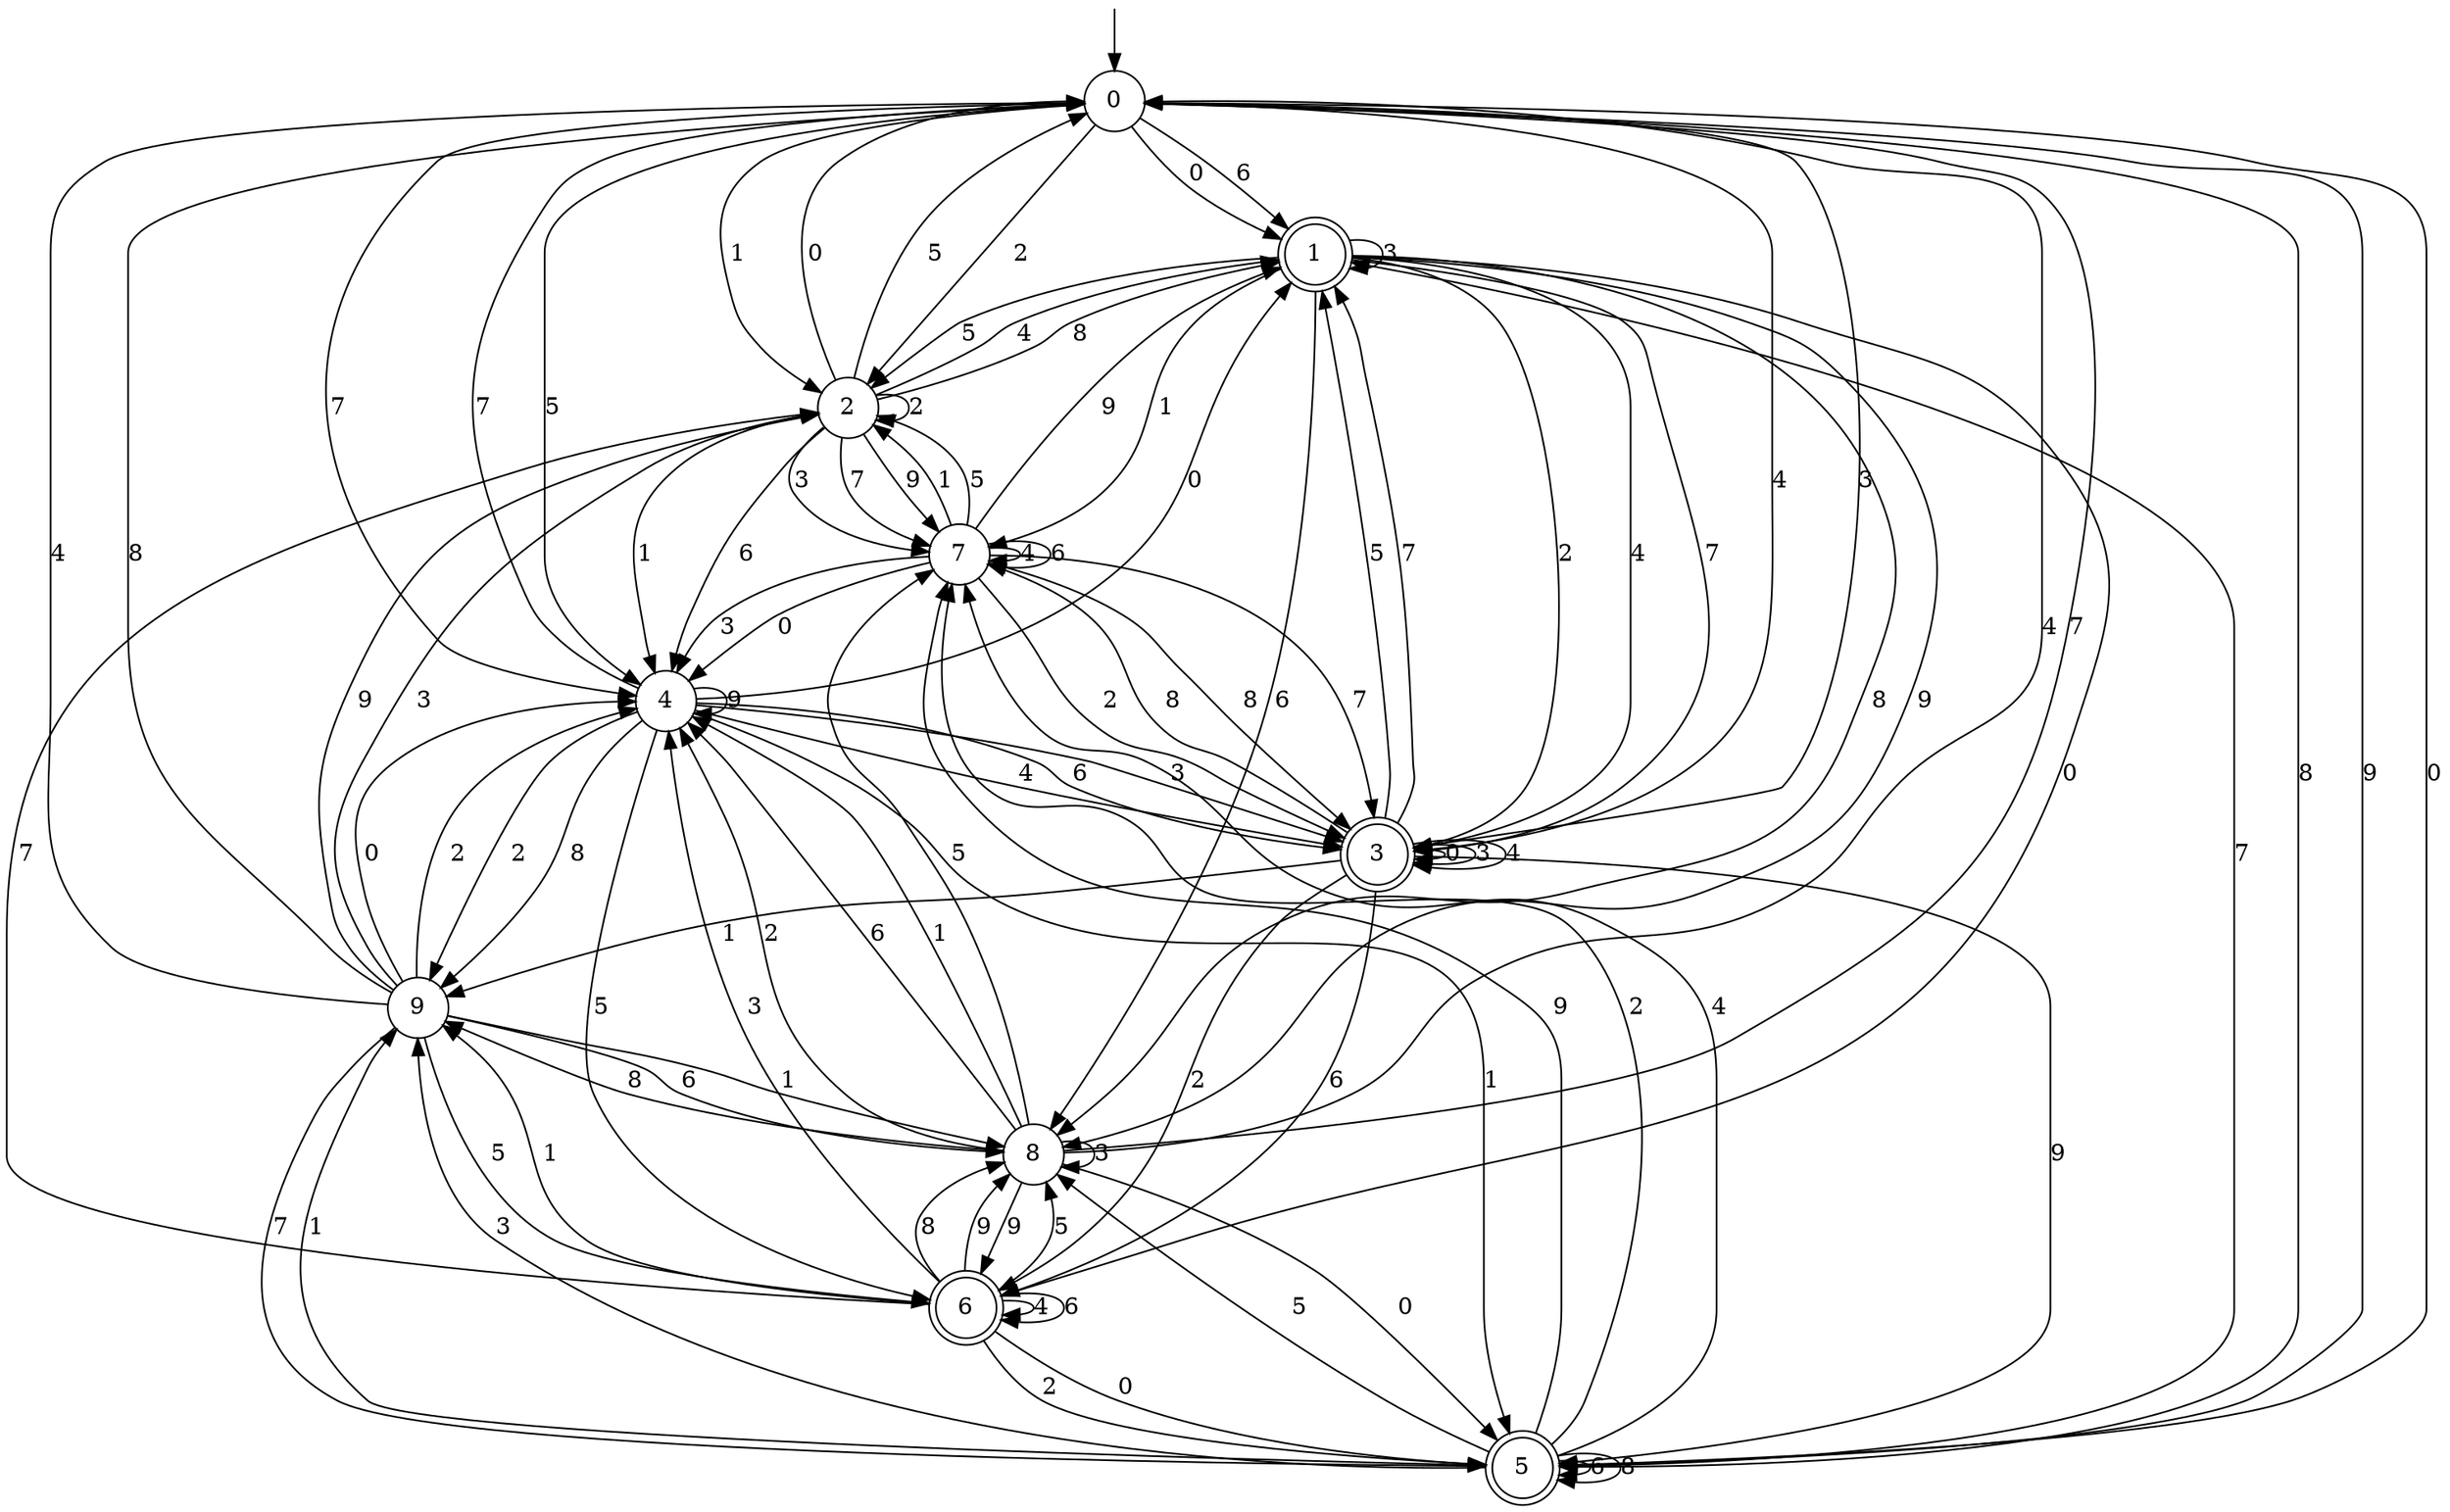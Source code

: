 digraph g {

	s0 [shape="circle" label="0"];
	s1 [shape="doublecircle" label="1"];
	s2 [shape="circle" label="2"];
	s3 [shape="doublecircle" label="3"];
	s4 [shape="circle" label="4"];
	s5 [shape="doublecircle" label="5"];
	s6 [shape="doublecircle" label="6"];
	s7 [shape="circle" label="7"];
	s8 [shape="circle" label="8"];
	s9 [shape="circle" label="9"];
	s0 -> s1 [label="0"];
	s0 -> s2 [label="1"];
	s0 -> s2 [label="2"];
	s0 -> s3 [label="3"];
	s0 -> s3 [label="4"];
	s0 -> s4 [label="5"];
	s0 -> s1 [label="6"];
	s0 -> s4 [label="7"];
	s0 -> s5 [label="8"];
	s0 -> s5 [label="9"];
	s1 -> s6 [label="0"];
	s1 -> s7 [label="1"];
	s1 -> s3 [label="2"];
	s1 -> s1 [label="3"];
	s1 -> s3 [label="4"];
	s1 -> s2 [label="5"];
	s1 -> s8 [label="6"];
	s1 -> s3 [label="7"];
	s1 -> s8 [label="8"];
	s1 -> s8 [label="9"];
	s2 -> s0 [label="0"];
	s2 -> s4 [label="1"];
	s2 -> s2 [label="2"];
	s2 -> s7 [label="3"];
	s2 -> s1 [label="4"];
	s2 -> s0 [label="5"];
	s2 -> s4 [label="6"];
	s2 -> s7 [label="7"];
	s2 -> s1 [label="8"];
	s2 -> s7 [label="9"];
	s3 -> s3 [label="0"];
	s3 -> s9 [label="1"];
	s3 -> s6 [label="2"];
	s3 -> s3 [label="3"];
	s3 -> s3 [label="4"];
	s3 -> s1 [label="5"];
	s3 -> s6 [label="6"];
	s3 -> s1 [label="7"];
	s3 -> s7 [label="8"];
	s3 -> s5 [label="9"];
	s4 -> s1 [label="0"];
	s4 -> s5 [label="1"];
	s4 -> s9 [label="2"];
	s4 -> s3 [label="3"];
	s4 -> s3 [label="4"];
	s4 -> s6 [label="5"];
	s4 -> s3 [label="6"];
	s4 -> s0 [label="7"];
	s4 -> s9 [label="8"];
	s4 -> s4 [label="9"];
	s5 -> s0 [label="0"];
	s5 -> s9 [label="1"];
	s5 -> s7 [label="2"];
	s5 -> s9 [label="3"];
	s5 -> s7 [label="4"];
	s5 -> s8 [label="5"];
	s5 -> s5 [label="6"];
	s5 -> s1 [label="7"];
	s5 -> s5 [label="8"];
	s5 -> s7 [label="9"];
	s6 -> s5 [label="0"];
	s6 -> s9 [label="1"];
	s6 -> s5 [label="2"];
	s6 -> s4 [label="3"];
	s6 -> s6 [label="4"];
	s6 -> s8 [label="5"];
	s6 -> s6 [label="6"];
	s6 -> s2 [label="7"];
	s6 -> s8 [label="8"];
	s6 -> s8 [label="9"];
	s7 -> s4 [label="0"];
	s7 -> s2 [label="1"];
	s7 -> s3 [label="2"];
	s7 -> s4 [label="3"];
	s7 -> s7 [label="4"];
	s7 -> s2 [label="5"];
	s7 -> s7 [label="6"];
	s7 -> s3 [label="7"];
	s7 -> s3 [label="8"];
	s7 -> s1 [label="9"];
	s8 -> s5 [label="0"];
	s8 -> s4 [label="1"];
	s8 -> s4 [label="2"];
	s8 -> s8 [label="3"];
	s8 -> s0 [label="4"];
	s8 -> s7 [label="5"];
	s8 -> s4 [label="6"];
	s8 -> s0 [label="7"];
	s8 -> s9 [label="8"];
	s8 -> s6 [label="9"];
	s9 -> s4 [label="0"];
	s9 -> s8 [label="1"];
	s9 -> s4 [label="2"];
	s9 -> s2 [label="3"];
	s9 -> s0 [label="4"];
	s9 -> s6 [label="5"];
	s9 -> s8 [label="6"];
	s9 -> s5 [label="7"];
	s9 -> s0 [label="8"];
	s9 -> s2 [label="9"];

__start0 [label="" shape="none" width="0" height="0"];
__start0 -> s0;

}
